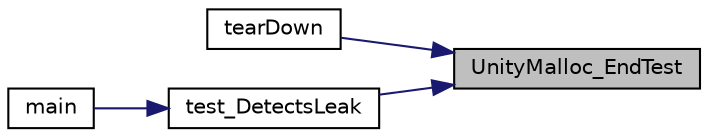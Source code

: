 digraph "UnityMalloc_EndTest"
{
 // LATEX_PDF_SIZE
  edge [fontname="Helvetica",fontsize="10",labelfontname="Helvetica",labelfontsize="10"];
  node [fontname="Helvetica",fontsize="10",shape=record];
  rankdir="RL";
  Node1 [label="UnityMalloc_EndTest",height=0.2,width=0.4,color="black", fillcolor="grey75", style="filled", fontcolor="black",tooltip=" "];
  Node1 -> Node2 [dir="back",color="midnightblue",fontsize="10",style="solid"];
  Node2 [label="tearDown",height=0.2,width=0.4,color="black", fillcolor="white", style="filled",URL="$df/d98/a00107.html#a9909011e5fea0c018842eec4d93d0662",tooltip=" "];
  Node1 -> Node3 [dir="back",color="midnightblue",fontsize="10",style="solid"];
  Node3 [label="test_DetectsLeak",height=0.2,width=0.4,color="black", fillcolor="white", style="filled",URL="$d4/d81/a00110.html#a3289e9aee70105b50c32edec9898a9a3",tooltip=" "];
  Node3 -> Node4 [dir="back",color="midnightblue",fontsize="10",style="solid"];
  Node4 [label="main",height=0.2,width=0.4,color="black", fillcolor="white", style="filled",URL="$d4/d81/a00110.html#a840291bc02cba5474a4cb46a9b9566fe",tooltip=" "];
}
